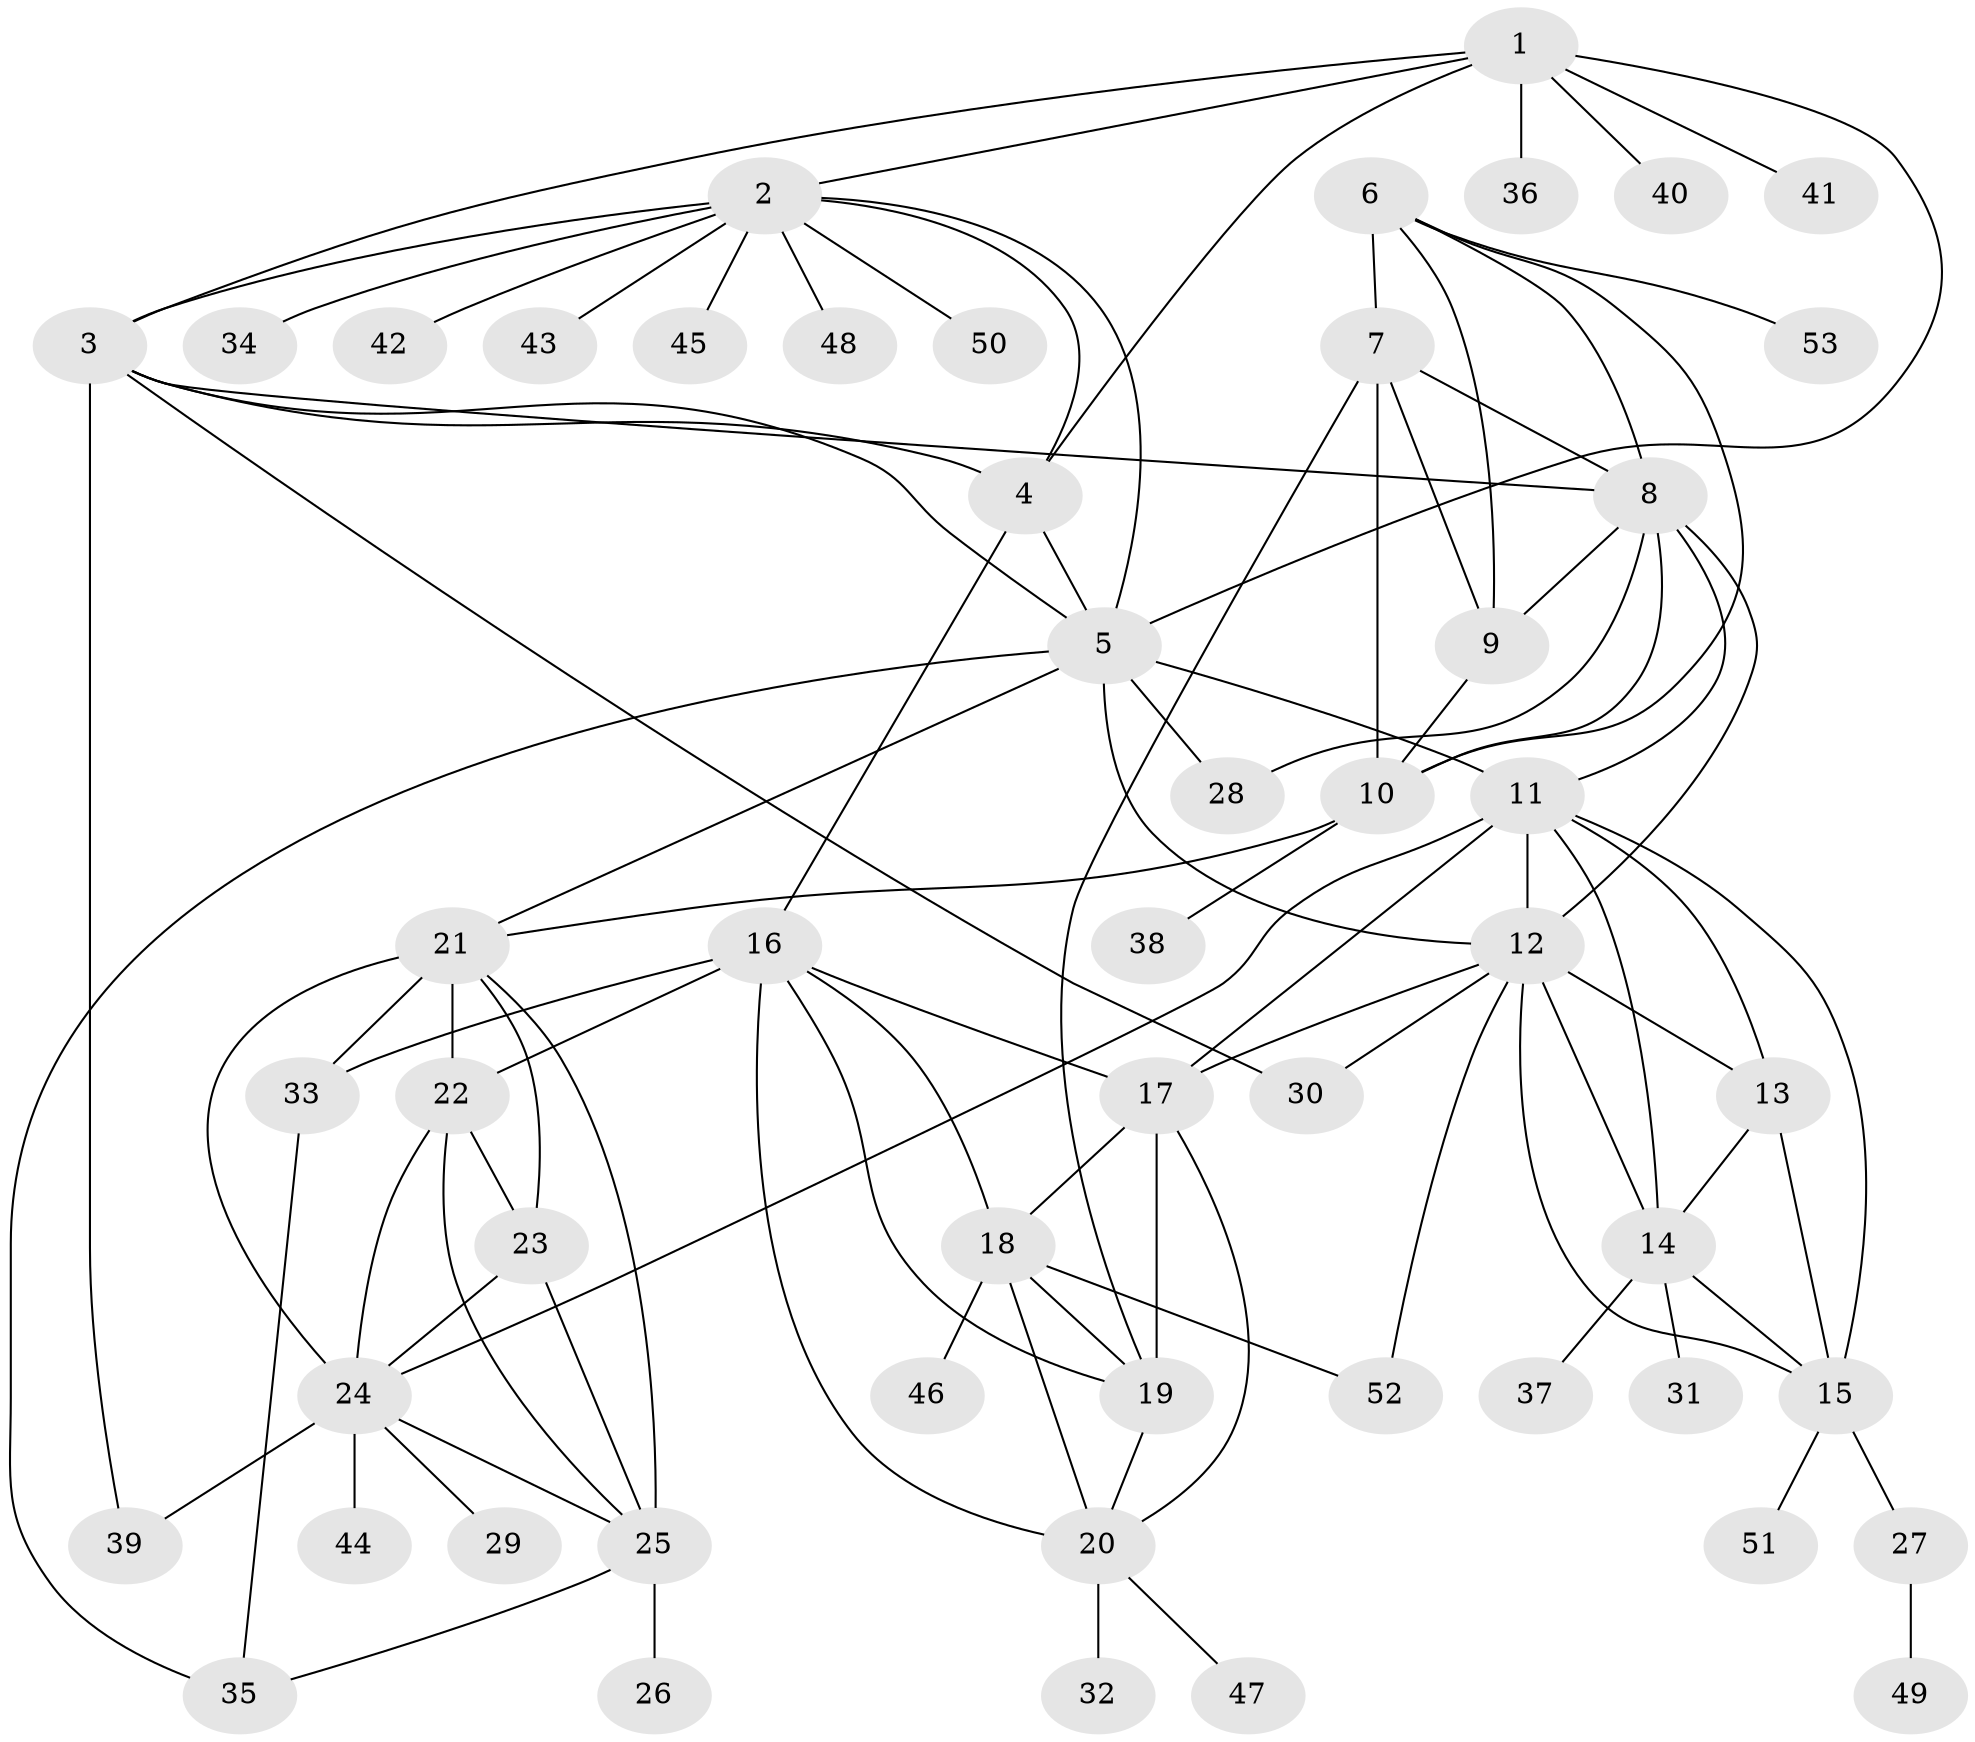 // original degree distribution, {8: 0.047619047619047616, 11: 0.009523809523809525, 9: 0.0380952380952381, 5: 0.047619047619047616, 13: 0.01904761904761905, 6: 0.0380952380952381, 7: 0.01904761904761905, 10: 0.01904761904761905, 1: 0.580952380952381, 3: 0.047619047619047616, 2: 0.13333333333333333}
// Generated by graph-tools (version 1.1) at 2025/37/03/09/25 02:37:37]
// undirected, 53 vertices, 98 edges
graph export_dot {
graph [start="1"]
  node [color=gray90,style=filled];
  1;
  2;
  3;
  4;
  5;
  6;
  7;
  8;
  9;
  10;
  11;
  12;
  13;
  14;
  15;
  16;
  17;
  18;
  19;
  20;
  21;
  22;
  23;
  24;
  25;
  26;
  27;
  28;
  29;
  30;
  31;
  32;
  33;
  34;
  35;
  36;
  37;
  38;
  39;
  40;
  41;
  42;
  43;
  44;
  45;
  46;
  47;
  48;
  49;
  50;
  51;
  52;
  53;
  1 -- 2 [weight=1.0];
  1 -- 3 [weight=1.0];
  1 -- 4 [weight=1.0];
  1 -- 5 [weight=1.0];
  1 -- 36 [weight=1.0];
  1 -- 40 [weight=1.0];
  1 -- 41 [weight=1.0];
  2 -- 3 [weight=1.0];
  2 -- 4 [weight=1.0];
  2 -- 5 [weight=1.0];
  2 -- 34 [weight=1.0];
  2 -- 42 [weight=1.0];
  2 -- 43 [weight=1.0];
  2 -- 45 [weight=1.0];
  2 -- 48 [weight=1.0];
  2 -- 50 [weight=1.0];
  3 -- 4 [weight=2.0];
  3 -- 5 [weight=1.0];
  3 -- 8 [weight=1.0];
  3 -- 30 [weight=1.0];
  3 -- 39 [weight=1.0];
  4 -- 5 [weight=1.0];
  4 -- 16 [weight=1.0];
  5 -- 11 [weight=1.0];
  5 -- 12 [weight=1.0];
  5 -- 21 [weight=1.0];
  5 -- 28 [weight=4.0];
  5 -- 35 [weight=1.0];
  6 -- 7 [weight=1.0];
  6 -- 8 [weight=1.0];
  6 -- 9 [weight=1.0];
  6 -- 10 [weight=1.0];
  6 -- 53 [weight=1.0];
  7 -- 8 [weight=1.0];
  7 -- 9 [weight=1.0];
  7 -- 10 [weight=4.0];
  7 -- 19 [weight=1.0];
  8 -- 9 [weight=1.0];
  8 -- 10 [weight=1.0];
  8 -- 11 [weight=1.0];
  8 -- 12 [weight=1.0];
  8 -- 28 [weight=1.0];
  9 -- 10 [weight=1.0];
  10 -- 21 [weight=1.0];
  10 -- 38 [weight=1.0];
  11 -- 12 [weight=4.0];
  11 -- 13 [weight=1.0];
  11 -- 14 [weight=1.0];
  11 -- 15 [weight=1.0];
  11 -- 17 [weight=1.0];
  11 -- 24 [weight=1.0];
  12 -- 13 [weight=1.0];
  12 -- 14 [weight=1.0];
  12 -- 15 [weight=1.0];
  12 -- 17 [weight=1.0];
  12 -- 30 [weight=1.0];
  12 -- 52 [weight=1.0];
  13 -- 14 [weight=1.0];
  13 -- 15 [weight=1.0];
  14 -- 15 [weight=1.0];
  14 -- 31 [weight=1.0];
  14 -- 37 [weight=2.0];
  15 -- 27 [weight=1.0];
  15 -- 51 [weight=1.0];
  16 -- 17 [weight=1.0];
  16 -- 18 [weight=1.0];
  16 -- 19 [weight=1.0];
  16 -- 20 [weight=1.0];
  16 -- 22 [weight=1.0];
  16 -- 33 [weight=1.0];
  17 -- 18 [weight=1.0];
  17 -- 19 [weight=1.0];
  17 -- 20 [weight=1.0];
  18 -- 19 [weight=1.0];
  18 -- 20 [weight=1.0];
  18 -- 46 [weight=4.0];
  18 -- 52 [weight=1.0];
  19 -- 20 [weight=1.0];
  20 -- 32 [weight=2.0];
  20 -- 47 [weight=1.0];
  21 -- 22 [weight=1.0];
  21 -- 23 [weight=1.0];
  21 -- 24 [weight=1.0];
  21 -- 25 [weight=1.0];
  21 -- 33 [weight=3.0];
  22 -- 23 [weight=1.0];
  22 -- 24 [weight=1.0];
  22 -- 25 [weight=1.0];
  23 -- 24 [weight=1.0];
  23 -- 25 [weight=1.0];
  24 -- 25 [weight=1.0];
  24 -- 29 [weight=1.0];
  24 -- 39 [weight=1.0];
  24 -- 44 [weight=1.0];
  25 -- 26 [weight=2.0];
  25 -- 35 [weight=1.0];
  27 -- 49 [weight=1.0];
  33 -- 35 [weight=1.0];
}
